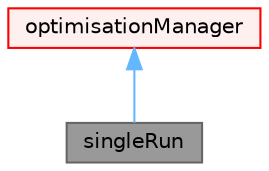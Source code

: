 digraph "singleRun"
{
 // LATEX_PDF_SIZE
  bgcolor="transparent";
  edge [fontname=Helvetica,fontsize=10,labelfontname=Helvetica,labelfontsize=10];
  node [fontname=Helvetica,fontsize=10,shape=box,height=0.2,width=0.4];
  Node1 [id="Node000001",label="singleRun",height=0.2,width=0.4,color="gray40", fillcolor="grey60", style="filled", fontcolor="black",tooltip="Update design variables using steepest descent."];
  Node2 -> Node1 [id="edge1_Node000001_Node000002",dir="back",color="steelblue1",style="solid",tooltip=" "];
  Node2 [id="Node000002",label="optimisationManager",height=0.2,width=0.4,color="red", fillcolor="#FFF0F0", style="filled",URL="$classFoam_1_1optimisationManager.html",tooltip="Abstract base class for optimisation methods."];
}
